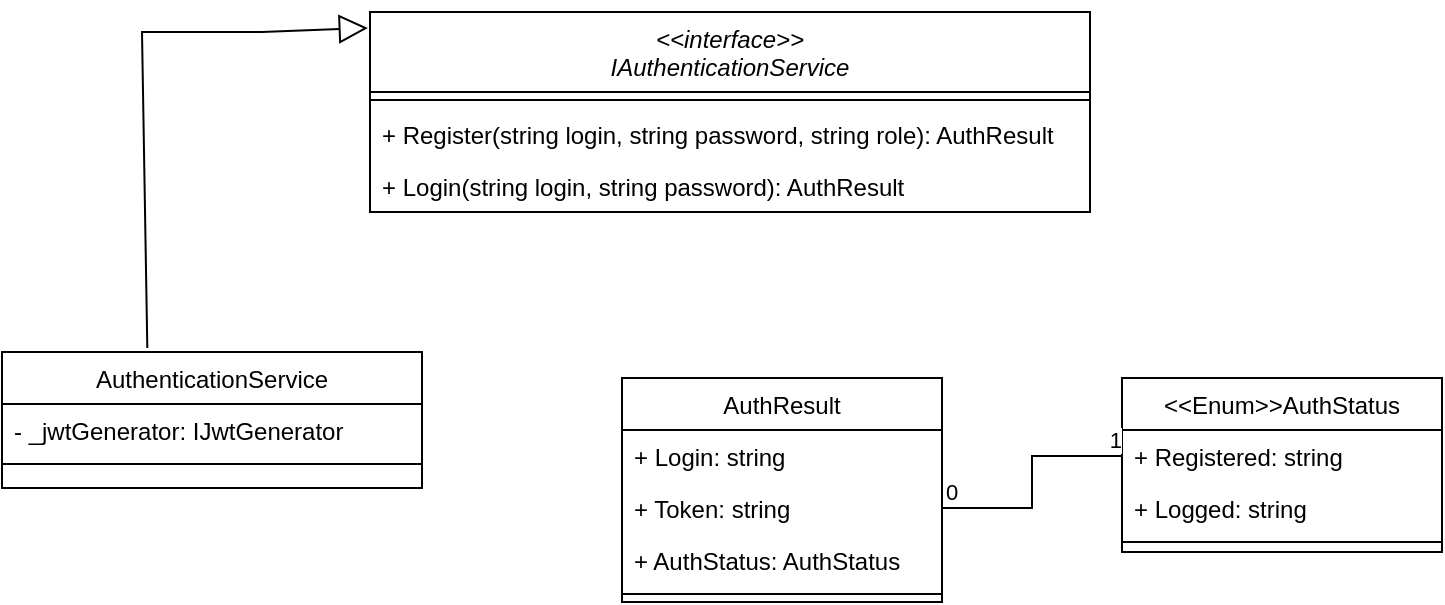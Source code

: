 <mxfile version="21.0.8" type="google"><diagram id="C5RBs43oDa-KdzZeNtuy" name="Page-1"><mxGraphModel grid="1" page="1" gridSize="10" guides="1" tooltips="1" connect="1" arrows="1" fold="1" pageScale="1" pageWidth="827" pageHeight="1169" math="0" shadow="0"><root><mxCell id="WIyWlLk6GJQsqaUBKTNV-0"/><mxCell id="WIyWlLk6GJQsqaUBKTNV-1" parent="WIyWlLk6GJQsqaUBKTNV-0"/><mxCell id="zkfFHV4jXpPFQw0GAbJ--0" value="&lt;&lt;interface&gt;&gt;&#10;IAuthenticationService" style="swimlane;fontStyle=2;align=center;verticalAlign=top;childLayout=stackLayout;horizontal=1;startSize=40;horizontalStack=0;resizeParent=1;resizeLast=0;collapsible=1;marginBottom=0;rounded=0;shadow=0;strokeWidth=1;" vertex="1" parent="WIyWlLk6GJQsqaUBKTNV-1"><mxGeometry x="234" y="70" width="360" height="100" as="geometry"><mxRectangle x="230" y="140" width="160" height="26" as="alternateBounds"/></mxGeometry></mxCell><mxCell id="zkfFHV4jXpPFQw0GAbJ--4" value="" style="line;html=1;strokeWidth=1;align=left;verticalAlign=middle;spacingTop=-1;spacingLeft=3;spacingRight=3;rotatable=0;labelPosition=right;points=[];portConstraint=eastwest;" vertex="1" parent="zkfFHV4jXpPFQw0GAbJ--0"><mxGeometry y="40" width="360" height="8" as="geometry"/></mxCell><mxCell id="zkfFHV4jXpPFQw0GAbJ--5" value="+ Register(string login, string password, string role): AuthResult" style="text;align=left;verticalAlign=top;spacingLeft=4;spacingRight=4;overflow=hidden;rotatable=0;points=[[0,0.5],[1,0.5]];portConstraint=eastwest;" vertex="1" parent="zkfFHV4jXpPFQw0GAbJ--0"><mxGeometry y="48" width="360" height="26" as="geometry"/></mxCell><mxCell id="3-_qF6oqrySrVLiMbpbd-1" value="+ Login(string login, string password): AuthResult" style="text;align=left;verticalAlign=top;spacingLeft=4;spacingRight=4;overflow=hidden;rotatable=0;points=[[0,0.5],[1,0.5]];portConstraint=eastwest;" vertex="1" parent="zkfFHV4jXpPFQw0GAbJ--0"><mxGeometry y="74" width="360" height="26" as="geometry"/></mxCell><mxCell id="zkfFHV4jXpPFQw0GAbJ--6" value="AuthenticationService" style="swimlane;fontStyle=0;align=center;verticalAlign=top;childLayout=stackLayout;horizontal=1;startSize=26;horizontalStack=0;resizeParent=1;resizeLast=0;collapsible=1;marginBottom=0;rounded=0;shadow=0;strokeWidth=1;" vertex="1" parent="WIyWlLk6GJQsqaUBKTNV-1"><mxGeometry x="50" y="240" width="210" height="68" as="geometry"><mxRectangle x="130" y="380" width="160" height="26" as="alternateBounds"/></mxGeometry></mxCell><mxCell id="zkfFHV4jXpPFQw0GAbJ--7" value="- _jwtGenerator: IJwtGenerator" style="text;align=left;verticalAlign=top;spacingLeft=4;spacingRight=4;overflow=hidden;rotatable=0;points=[[0,0.5],[1,0.5]];portConstraint=eastwest;" vertex="1" parent="zkfFHV4jXpPFQw0GAbJ--6"><mxGeometry y="26" width="210" height="26" as="geometry"/></mxCell><mxCell id="zkfFHV4jXpPFQw0GAbJ--9" value="" style="line;html=1;strokeWidth=1;align=left;verticalAlign=middle;spacingTop=-1;spacingLeft=3;spacingRight=3;rotatable=0;labelPosition=right;points=[];portConstraint=eastwest;" vertex="1" parent="zkfFHV4jXpPFQw0GAbJ--6"><mxGeometry y="52" width="210" height="8" as="geometry"/></mxCell><mxCell id="zkfFHV4jXpPFQw0GAbJ--13" value="AuthResult" style="swimlane;fontStyle=0;align=center;verticalAlign=top;childLayout=stackLayout;horizontal=1;startSize=26;horizontalStack=0;resizeParent=1;resizeLast=0;collapsible=1;marginBottom=0;rounded=0;shadow=0;strokeWidth=1;" vertex="1" parent="WIyWlLk6GJQsqaUBKTNV-1"><mxGeometry x="360" y="253" width="160" height="112" as="geometry"><mxRectangle x="340" y="380" width="170" height="26" as="alternateBounds"/></mxGeometry></mxCell><mxCell id="zkfFHV4jXpPFQw0GAbJ--14" value="+ Login: string" style="text;align=left;verticalAlign=top;spacingLeft=4;spacingRight=4;overflow=hidden;rotatable=0;points=[[0,0.5],[1,0.5]];portConstraint=eastwest;" vertex="1" parent="zkfFHV4jXpPFQw0GAbJ--13"><mxGeometry y="26" width="160" height="26" as="geometry"/></mxCell><mxCell id="3-_qF6oqrySrVLiMbpbd-2" value="+ Token: string" style="text;align=left;verticalAlign=top;spacingLeft=4;spacingRight=4;overflow=hidden;rotatable=0;points=[[0,0.5],[1,0.5]];portConstraint=eastwest;" vertex="1" parent="zkfFHV4jXpPFQw0GAbJ--13"><mxGeometry y="52" width="160" height="26" as="geometry"/></mxCell><mxCell id="3-_qF6oqrySrVLiMbpbd-3" value="+ AuthStatus: AuthStatus" style="text;align=left;verticalAlign=top;spacingLeft=4;spacingRight=4;overflow=hidden;rotatable=0;points=[[0,0.5],[1,0.5]];portConstraint=eastwest;" vertex="1" parent="zkfFHV4jXpPFQw0GAbJ--13"><mxGeometry y="78" width="160" height="26" as="geometry"/></mxCell><mxCell id="zkfFHV4jXpPFQw0GAbJ--15" value="" style="line;html=1;strokeWidth=1;align=left;verticalAlign=middle;spacingTop=-1;spacingLeft=3;spacingRight=3;rotatable=0;labelPosition=right;points=[];portConstraint=eastwest;" vertex="1" parent="zkfFHV4jXpPFQw0GAbJ--13"><mxGeometry y="104" width="160" height="8" as="geometry"/></mxCell><mxCell id="3-_qF6oqrySrVLiMbpbd-4" value="&lt;&lt;Enum&gt;&gt;AuthStatus" style="swimlane;fontStyle=0;align=center;verticalAlign=top;childLayout=stackLayout;horizontal=1;startSize=26;horizontalStack=0;resizeParent=1;resizeLast=0;collapsible=1;marginBottom=0;rounded=0;shadow=0;strokeWidth=1;" vertex="1" parent="WIyWlLk6GJQsqaUBKTNV-1"><mxGeometry x="610" y="253" width="160" height="87" as="geometry"><mxRectangle x="340" y="380" width="170" height="26" as="alternateBounds"/></mxGeometry></mxCell><mxCell id="3-_qF6oqrySrVLiMbpbd-5" value="+ Registered: string" style="text;align=left;verticalAlign=top;spacingLeft=4;spacingRight=4;overflow=hidden;rotatable=0;points=[[0,0.5],[1,0.5]];portConstraint=eastwest;" vertex="1" parent="3-_qF6oqrySrVLiMbpbd-4"><mxGeometry y="26" width="160" height="26" as="geometry"/></mxCell><mxCell id="3-_qF6oqrySrVLiMbpbd-6" value="+ Logged: string" style="text;align=left;verticalAlign=top;spacingLeft=4;spacingRight=4;overflow=hidden;rotatable=0;points=[[0,0.5],[1,0.5]];portConstraint=eastwest;" vertex="1" parent="3-_qF6oqrySrVLiMbpbd-4"><mxGeometry y="52" width="160" height="26" as="geometry"/></mxCell><mxCell id="3-_qF6oqrySrVLiMbpbd-8" value="" style="line;html=1;strokeWidth=1;align=left;verticalAlign=middle;spacingTop=-1;spacingLeft=3;spacingRight=3;rotatable=0;labelPosition=right;points=[];portConstraint=eastwest;" vertex="1" parent="3-_qF6oqrySrVLiMbpbd-4"><mxGeometry y="78" width="160" height="8" as="geometry"/></mxCell><mxCell id="3-_qF6oqrySrVLiMbpbd-15" value="" style="endArrow=none;html=1;edgeStyle=orthogonalEdgeStyle;rounded=0;exitX=1;exitY=0.5;exitDx=0;exitDy=0;entryX=0;entryY=0.5;entryDx=0;entryDy=0;" edge="1" parent="WIyWlLk6GJQsqaUBKTNV-1" source="3-_qF6oqrySrVLiMbpbd-2" target="3-_qF6oqrySrVLiMbpbd-5"><mxGeometry relative="1" as="geometry"><mxPoint x="510" y="320" as="sourcePoint"/><mxPoint x="670" y="320" as="targetPoint"/></mxGeometry></mxCell><mxCell id="3-_qF6oqrySrVLiMbpbd-16" value="0" style="edgeLabel;resizable=0;html=1;align=left;verticalAlign=bottom;" connectable="0" vertex="1" parent="3-_qF6oqrySrVLiMbpbd-15"><mxGeometry x="-1" relative="1" as="geometry"/></mxCell><mxCell id="3-_qF6oqrySrVLiMbpbd-17" value="1" style="edgeLabel;resizable=0;html=1;align=right;verticalAlign=bottom;" connectable="0" vertex="1" parent="3-_qF6oqrySrVLiMbpbd-15"><mxGeometry x="1" relative="1" as="geometry"/></mxCell><mxCell id="k52EssT7E1OTswk5blh2-0" value="" style="endArrow=block;endSize=12;endFill=0;html=1;rounded=0;exitX=0.346;exitY=-0.029;exitDx=0;exitDy=0;exitPerimeter=0;entryX=-0.003;entryY=0.08;entryDx=0;entryDy=0;entryPerimeter=0;strokeWidth=1;" edge="1" parent="WIyWlLk6GJQsqaUBKTNV-1" source="zkfFHV4jXpPFQw0GAbJ--6" target="zkfFHV4jXpPFQw0GAbJ--0"><mxGeometry x="0.25" width="160" relative="1" as="geometry"><mxPoint x="120" y="220" as="sourcePoint"/><mxPoint x="230" y="80" as="targetPoint"/><Array as="points"><mxPoint x="120" y="80"/><mxPoint x="150" y="80"/><mxPoint x="180" y="80"/></Array><mxPoint as="offset"/></mxGeometry></mxCell></root></mxGraphModel></diagram></mxfile>